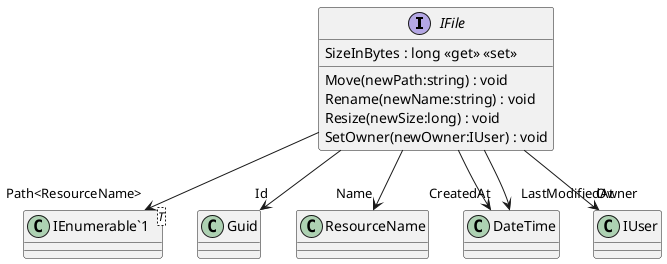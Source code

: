 @startuml
interface IFile {
    SizeInBytes : long <<get>> <<set>>
    Move(newPath:string) : void
    Rename(newName:string) : void
    Resize(newSize:long) : void
    SetOwner(newOwner:IUser) : void
}
class "IEnumerable`1"<T> {
}
IFile --> "Id" Guid
IFile --> "Name" ResourceName
IFile --> "Path<ResourceName>" "IEnumerable`1"
IFile --> "CreatedAt" DateTime
IFile --> "LastModifiedAt" DateTime
IFile --> "Owner" IUser
@enduml
